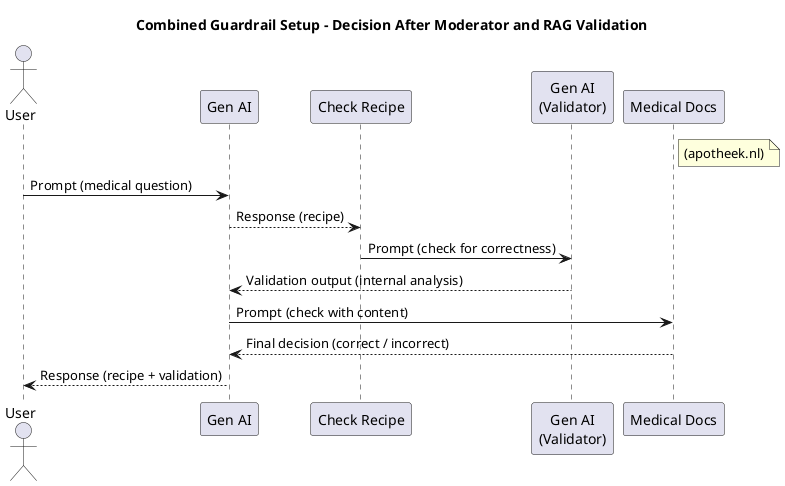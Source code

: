 @startuml
title Combined Guardrail Setup – Decision After Moderator and RAG Validation

actor User
participant GenAI as "Gen AI"
participant Moderator as "Check Recipe"
participant GenAI2 as "Gen AI\n(Validator)"
participant RAG as "Medical Docs"
note right of RAG
(apotheek.nl)
end note

User -> GenAI : Prompt (medical question)
GenAI --> Moderator : Response (recipe)

' Moderator asks GenAI2 to validate
Moderator -> GenAI2 : Prompt (check for correctness)
GenAI2 --> GenAI : Validation output (internal analysis)

' GenAI consults RAG for final verification
GenAI -> RAG : Prompt (check with content)
RAG --> GenAI : Final decision (correct / incorrect)

' GenAI sends final result to the user
GenAI --> User : Response (recipe + validation)

@enduml
